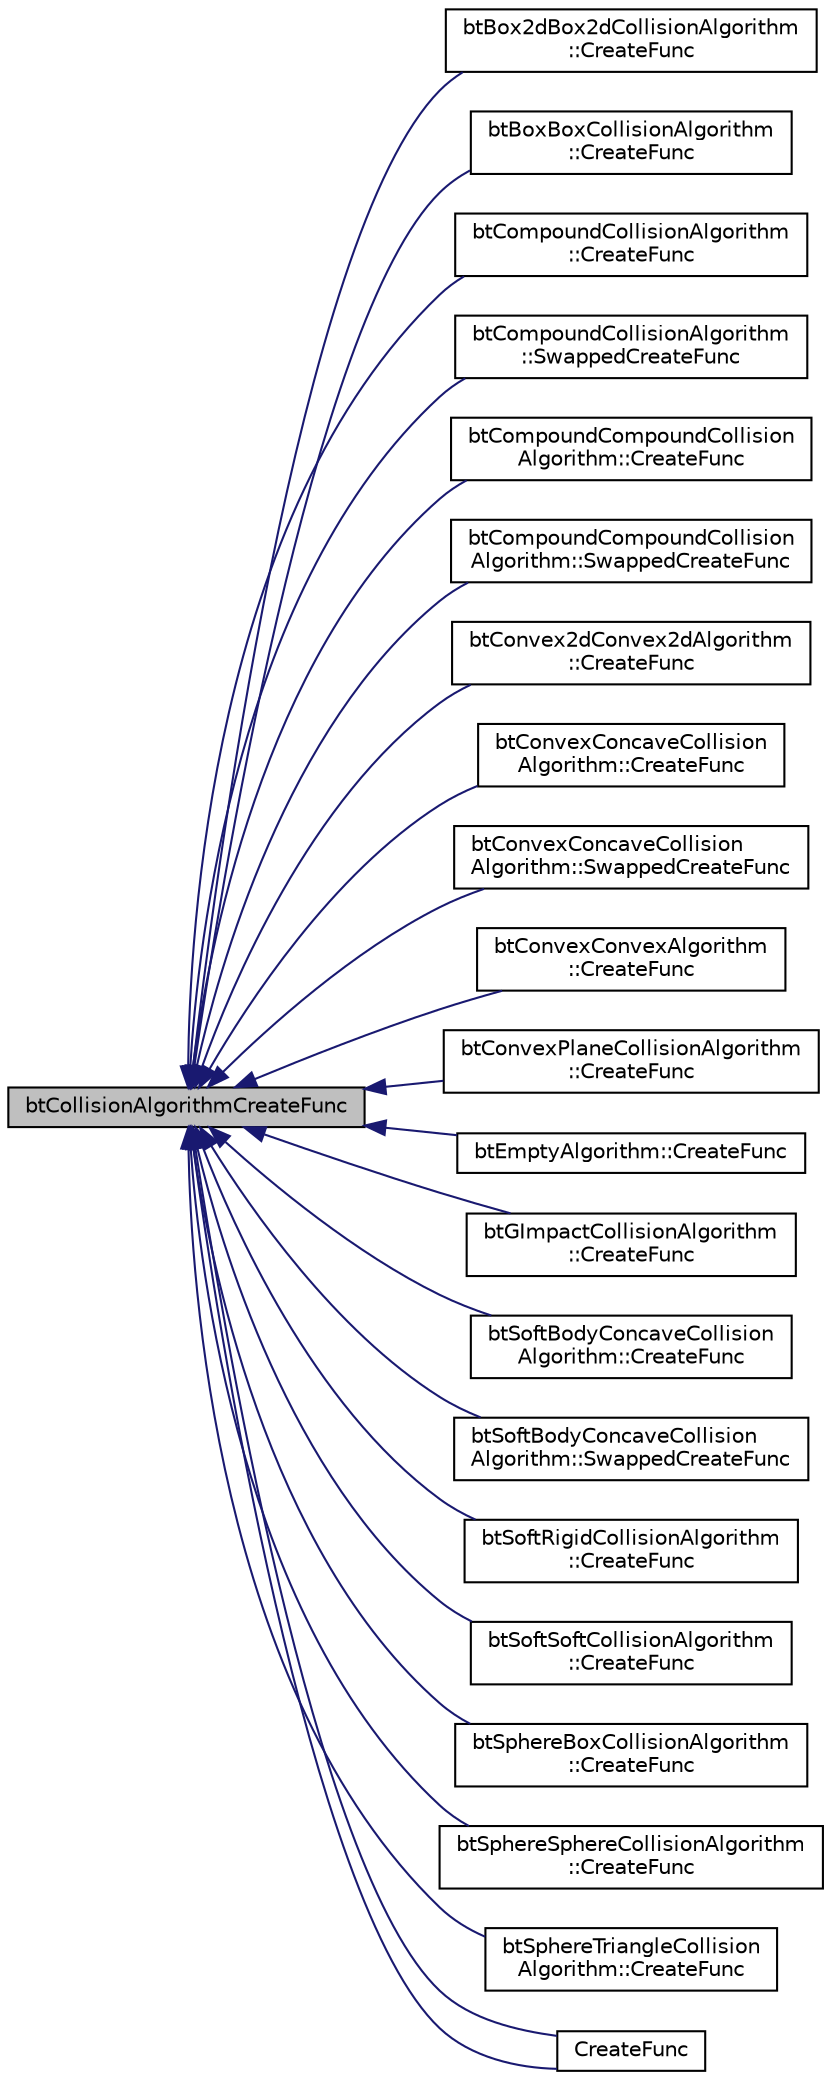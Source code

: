 digraph "btCollisionAlgorithmCreateFunc"
{
  edge [fontname="Helvetica",fontsize="10",labelfontname="Helvetica",labelfontsize="10"];
  node [fontname="Helvetica",fontsize="10",shape=record];
  rankdir="LR";
  Node1 [label="btCollisionAlgorithmCreateFunc",height=0.2,width=0.4,color="black", fillcolor="grey75", style="filled", fontcolor="black"];
  Node1 -> Node2 [dir="back",color="midnightblue",fontsize="10",style="solid",fontname="Helvetica"];
  Node2 [label="btBox2dBox2dCollisionAlgorithm\l::CreateFunc",height=0.2,width=0.4,color="black", fillcolor="white", style="filled",URL="$structbt_box2d_box2d_collision_algorithm_1_1_create_func.html"];
  Node1 -> Node3 [dir="back",color="midnightblue",fontsize="10",style="solid",fontname="Helvetica"];
  Node3 [label="btBoxBoxCollisionAlgorithm\l::CreateFunc",height=0.2,width=0.4,color="black", fillcolor="white", style="filled",URL="$structbt_box_box_collision_algorithm_1_1_create_func.html"];
  Node1 -> Node4 [dir="back",color="midnightblue",fontsize="10",style="solid",fontname="Helvetica"];
  Node4 [label="btCompoundCollisionAlgorithm\l::CreateFunc",height=0.2,width=0.4,color="black", fillcolor="white", style="filled",URL="$structbt_compound_collision_algorithm_1_1_create_func.html"];
  Node1 -> Node5 [dir="back",color="midnightblue",fontsize="10",style="solid",fontname="Helvetica"];
  Node5 [label="btCompoundCollisionAlgorithm\l::SwappedCreateFunc",height=0.2,width=0.4,color="black", fillcolor="white", style="filled",URL="$structbt_compound_collision_algorithm_1_1_swapped_create_func.html"];
  Node1 -> Node6 [dir="back",color="midnightblue",fontsize="10",style="solid",fontname="Helvetica"];
  Node6 [label="btCompoundCompoundCollision\lAlgorithm::CreateFunc",height=0.2,width=0.4,color="black", fillcolor="white", style="filled",URL="$structbt_compound_compound_collision_algorithm_1_1_create_func.html"];
  Node1 -> Node7 [dir="back",color="midnightblue",fontsize="10",style="solid",fontname="Helvetica"];
  Node7 [label="btCompoundCompoundCollision\lAlgorithm::SwappedCreateFunc",height=0.2,width=0.4,color="black", fillcolor="white", style="filled",URL="$structbt_compound_compound_collision_algorithm_1_1_swapped_create_func.html"];
  Node1 -> Node8 [dir="back",color="midnightblue",fontsize="10",style="solid",fontname="Helvetica"];
  Node8 [label="btConvex2dConvex2dAlgorithm\l::CreateFunc",height=0.2,width=0.4,color="black", fillcolor="white", style="filled",URL="$structbt_convex2d_convex2d_algorithm_1_1_create_func.html"];
  Node1 -> Node9 [dir="back",color="midnightblue",fontsize="10",style="solid",fontname="Helvetica"];
  Node9 [label="btConvexConcaveCollision\lAlgorithm::CreateFunc",height=0.2,width=0.4,color="black", fillcolor="white", style="filled",URL="$structbt_convex_concave_collision_algorithm_1_1_create_func.html"];
  Node1 -> Node10 [dir="back",color="midnightblue",fontsize="10",style="solid",fontname="Helvetica"];
  Node10 [label="btConvexConcaveCollision\lAlgorithm::SwappedCreateFunc",height=0.2,width=0.4,color="black", fillcolor="white", style="filled",URL="$structbt_convex_concave_collision_algorithm_1_1_swapped_create_func.html"];
  Node1 -> Node11 [dir="back",color="midnightblue",fontsize="10",style="solid",fontname="Helvetica"];
  Node11 [label="btConvexConvexAlgorithm\l::CreateFunc",height=0.2,width=0.4,color="black", fillcolor="white", style="filled",URL="$structbt_convex_convex_algorithm_1_1_create_func.html"];
  Node1 -> Node12 [dir="back",color="midnightblue",fontsize="10",style="solid",fontname="Helvetica"];
  Node12 [label="btConvexPlaneCollisionAlgorithm\l::CreateFunc",height=0.2,width=0.4,color="black", fillcolor="white", style="filled",URL="$structbt_convex_plane_collision_algorithm_1_1_create_func.html"];
  Node1 -> Node13 [dir="back",color="midnightblue",fontsize="10",style="solid",fontname="Helvetica"];
  Node13 [label="btEmptyAlgorithm::CreateFunc",height=0.2,width=0.4,color="black", fillcolor="white", style="filled",URL="$structbt_empty_algorithm_1_1_create_func.html"];
  Node1 -> Node14 [dir="back",color="midnightblue",fontsize="10",style="solid",fontname="Helvetica"];
  Node14 [label="btGImpactCollisionAlgorithm\l::CreateFunc",height=0.2,width=0.4,color="black", fillcolor="white", style="filled",URL="$structbt_g_impact_collision_algorithm_1_1_create_func.html"];
  Node1 -> Node15 [dir="back",color="midnightblue",fontsize="10",style="solid",fontname="Helvetica"];
  Node15 [label="btSoftBodyConcaveCollision\lAlgorithm::CreateFunc",height=0.2,width=0.4,color="black", fillcolor="white", style="filled",URL="$structbt_soft_body_concave_collision_algorithm_1_1_create_func.html"];
  Node1 -> Node16 [dir="back",color="midnightblue",fontsize="10",style="solid",fontname="Helvetica"];
  Node16 [label="btSoftBodyConcaveCollision\lAlgorithm::SwappedCreateFunc",height=0.2,width=0.4,color="black", fillcolor="white", style="filled",URL="$structbt_soft_body_concave_collision_algorithm_1_1_swapped_create_func.html"];
  Node1 -> Node17 [dir="back",color="midnightblue",fontsize="10",style="solid",fontname="Helvetica"];
  Node17 [label="btSoftRigidCollisionAlgorithm\l::CreateFunc",height=0.2,width=0.4,color="black", fillcolor="white", style="filled",URL="$structbt_soft_rigid_collision_algorithm_1_1_create_func.html"];
  Node1 -> Node18 [dir="back",color="midnightblue",fontsize="10",style="solid",fontname="Helvetica"];
  Node18 [label="btSoftSoftCollisionAlgorithm\l::CreateFunc",height=0.2,width=0.4,color="black", fillcolor="white", style="filled",URL="$structbt_soft_soft_collision_algorithm_1_1_create_func.html"];
  Node1 -> Node19 [dir="back",color="midnightblue",fontsize="10",style="solid",fontname="Helvetica"];
  Node19 [label="btSphereBoxCollisionAlgorithm\l::CreateFunc",height=0.2,width=0.4,color="black", fillcolor="white", style="filled",URL="$structbt_sphere_box_collision_algorithm_1_1_create_func.html"];
  Node1 -> Node20 [dir="back",color="midnightblue",fontsize="10",style="solid",fontname="Helvetica"];
  Node20 [label="btSphereSphereCollisionAlgorithm\l::CreateFunc",height=0.2,width=0.4,color="black", fillcolor="white", style="filled",URL="$structbt_sphere_sphere_collision_algorithm_1_1_create_func.html"];
  Node1 -> Node21 [dir="back",color="midnightblue",fontsize="10",style="solid",fontname="Helvetica"];
  Node21 [label="btSphereTriangleCollision\lAlgorithm::CreateFunc",height=0.2,width=0.4,color="black", fillcolor="white", style="filled",URL="$structbt_sphere_triangle_collision_algorithm_1_1_create_func.html"];
  Node1 -> Node22 [dir="back",color="midnightblue",fontsize="10",style="solid",fontname="Helvetica"];
  Node22 [label="CreateFunc",height=0.2,width=0.4,color="black", fillcolor="white", style="filled",URL="$struct_create_func.html"];
  Node1 -> Node22 [dir="back",color="midnightblue",fontsize="10",style="solid",fontname="Helvetica"];
}
